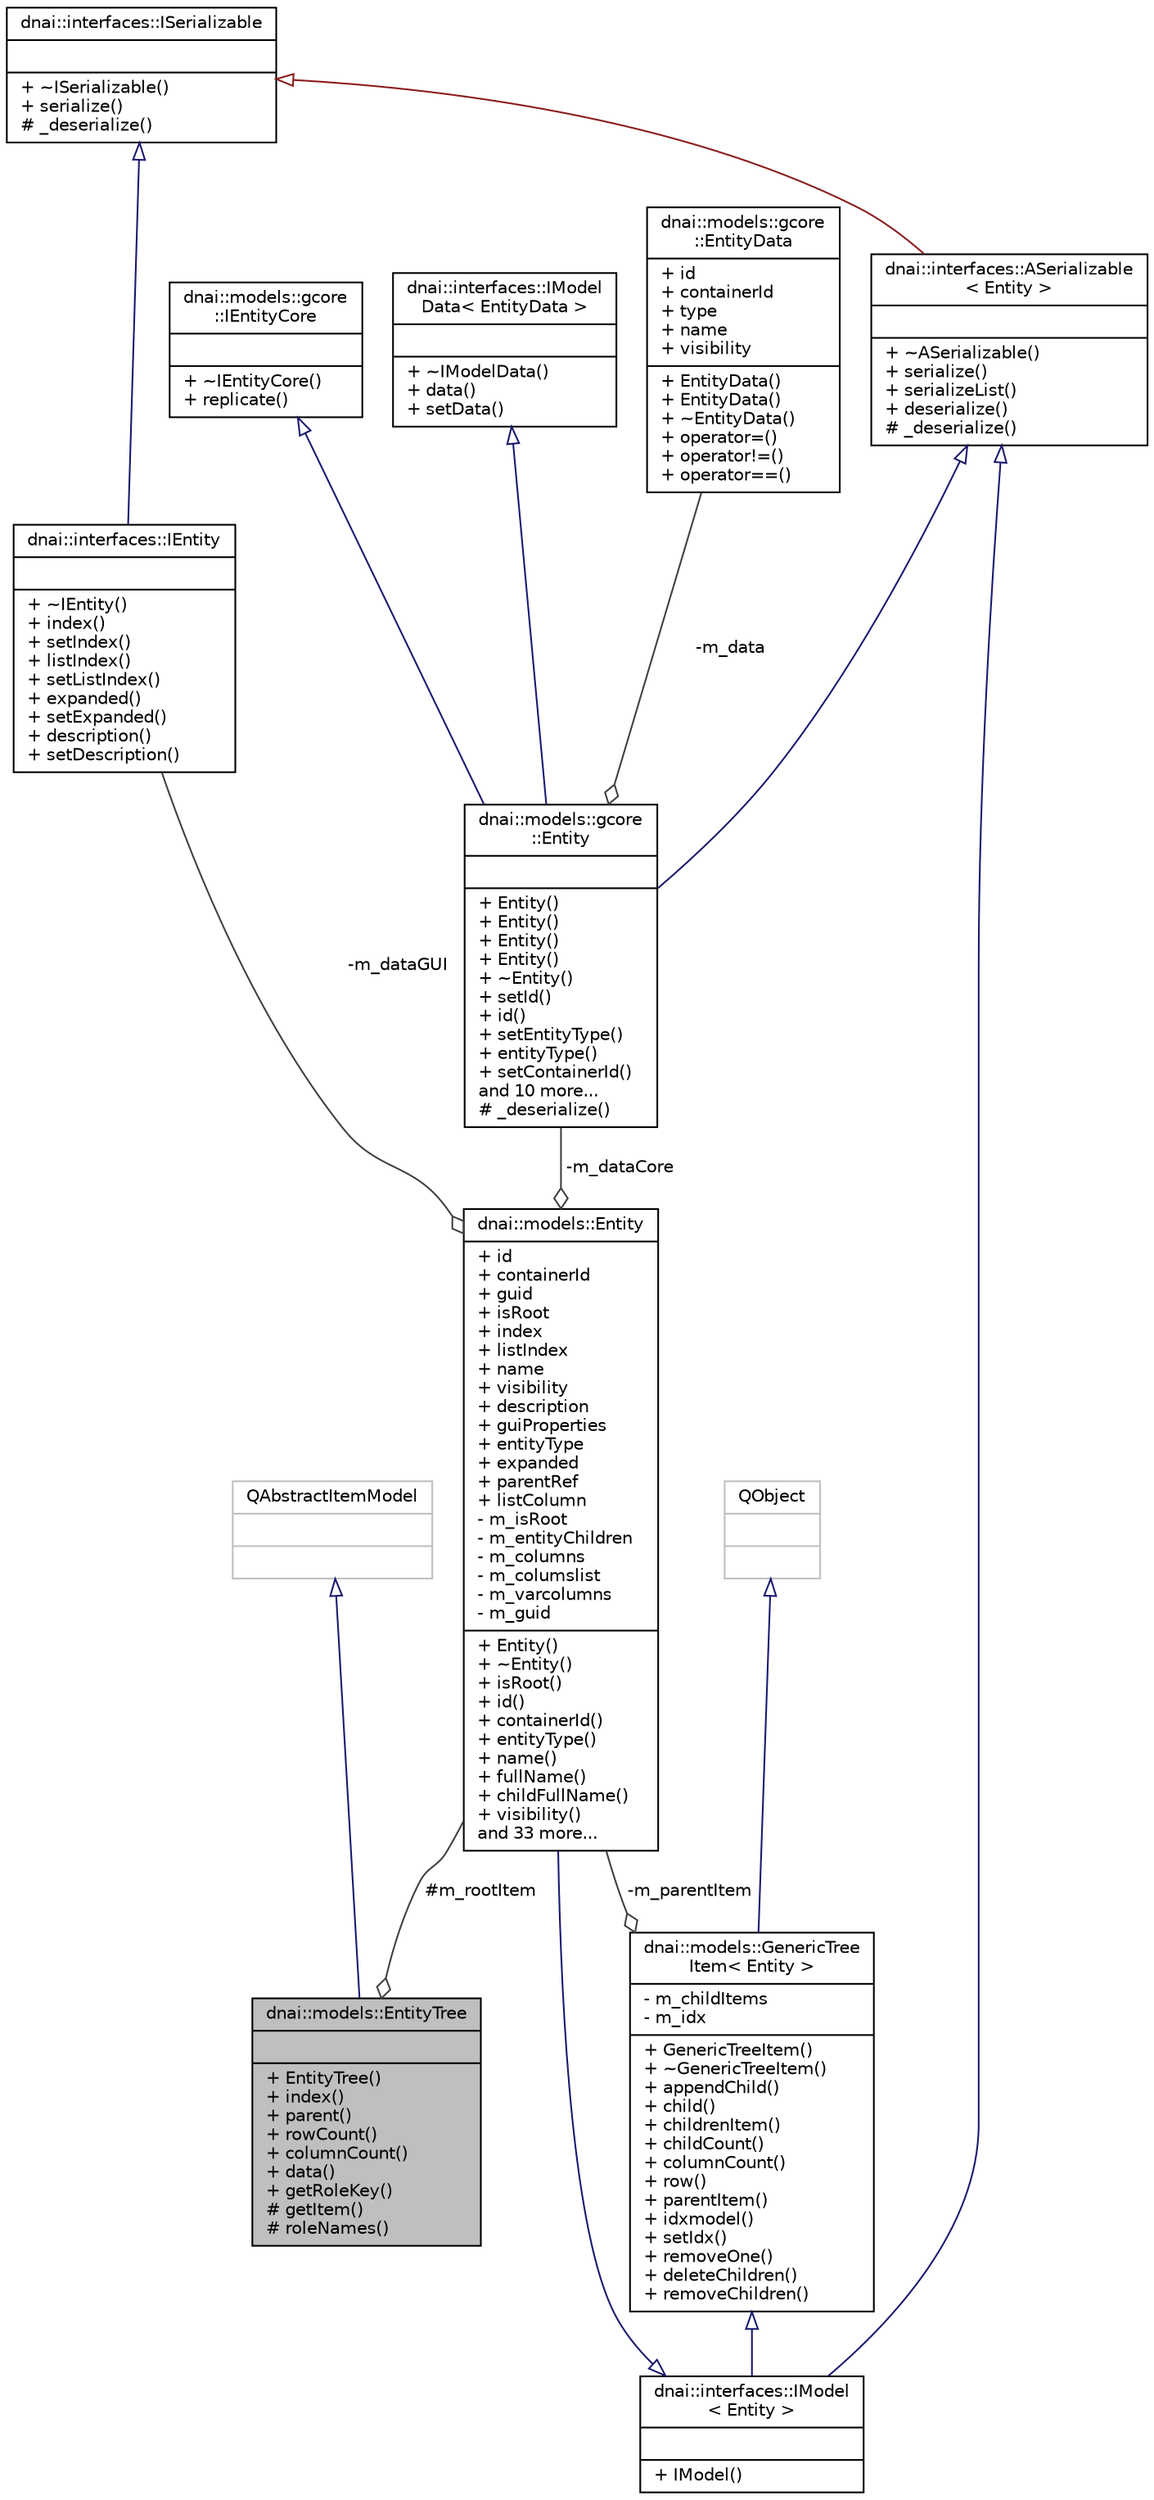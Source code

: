 digraph "dnai::models::EntityTree"
{
  edge [fontname="Helvetica",fontsize="10",labelfontname="Helvetica",labelfontsize="10"];
  node [fontname="Helvetica",fontsize="10",shape=record];
  Node1 [label="{dnai::models::EntityTree\n||+ EntityTree()\l+ index()\l+ parent()\l+ rowCount()\l+ columnCount()\l+ data()\l+ getRoleKey()\l# getItem()\l# roleNames()\l}",height=0.2,width=0.4,color="black", fillcolor="grey75", style="filled", fontcolor="black"];
  Node2 -> Node1 [dir="back",color="midnightblue",fontsize="10",style="solid",arrowtail="onormal",fontname="Helvetica"];
  Node2 [label="{QAbstractItemModel\n||}",height=0.2,width=0.4,color="grey75", fillcolor="white", style="filled"];
  Node3 -> Node1 [color="grey25",fontsize="10",style="solid",label=" #m_rootItem" ,arrowhead="odiamond",fontname="Helvetica"];
  Node3 [label="{dnai::models::Entity\n|+ id\l+ containerId\l+ guid\l+ isRoot\l+ index\l+ listIndex\l+ name\l+ visibility\l+ description\l+ guiProperties\l+ entityType\l+ expanded\l+ parentRef\l+ listColumn\l- m_isRoot\l- m_entityChildren\l- m_columns\l- m_columslist\l- m_varcolumns\l- m_guid\l|+ Entity()\l+ ~Entity()\l+ isRoot()\l+ id()\l+ containerId()\l+ entityType()\l+ name()\l+ fullName()\l+ childFullName()\l+ visibility()\land 33 more...\l}",height=0.2,width=0.4,color="black", fillcolor="white", style="filled",URL="$classdnai_1_1models_1_1_entity.html"];
  Node4 -> Node3 [dir="back",color="midnightblue",fontsize="10",style="solid",arrowtail="onormal",fontname="Helvetica"];
  Node4 [label="{dnai::interfaces::IModel\l\< Entity \>\n||+ IModel()\l}",height=0.2,width=0.4,color="black", fillcolor="white", style="filled",URL="$classdnai_1_1interfaces_1_1_i_model.html"];
  Node5 -> Node4 [dir="back",color="midnightblue",fontsize="10",style="solid",arrowtail="onormal",fontname="Helvetica"];
  Node5 [label="{dnai::models::GenericTree\lItem\< Entity \>\n|- m_childItems\l- m_idx\l|+ GenericTreeItem()\l+ ~GenericTreeItem()\l+ appendChild()\l+ child()\l+ childrenItem()\l+ childCount()\l+ columnCount()\l+ row()\l+ parentItem()\l+ idxmodel()\l+ setIdx()\l+ removeOne()\l+ deleteChildren()\l+ removeChildren()\l}",height=0.2,width=0.4,color="black", fillcolor="white", style="filled",URL="$classdnai_1_1models_1_1_generic_tree_item.html"];
  Node6 -> Node5 [dir="back",color="midnightblue",fontsize="10",style="solid",arrowtail="onormal",fontname="Helvetica"];
  Node6 [label="{QObject\n||}",height=0.2,width=0.4,color="grey75", fillcolor="white", style="filled"];
  Node3 -> Node5 [color="grey25",fontsize="10",style="solid",label=" -m_parentItem" ,arrowhead="odiamond",fontname="Helvetica"];
  Node7 -> Node4 [dir="back",color="midnightblue",fontsize="10",style="solid",arrowtail="onormal",fontname="Helvetica"];
  Node7 [label="{dnai::interfaces::ASerializable\l\< Entity \>\n||+ ~ASerializable()\l+ serialize()\l+ serializeList()\l+ deserialize()\l# _deserialize()\l}",height=0.2,width=0.4,color="black", fillcolor="white", style="filled",URL="$classdnai_1_1interfaces_1_1_a_serializable.html"];
  Node8 -> Node7 [dir="back",color="firebrick4",fontsize="10",style="solid",arrowtail="onormal",fontname="Helvetica"];
  Node8 [label="{dnai::interfaces::ISerializable\n||+ ~ISerializable()\l+ serialize()\l# _deserialize()\l}",height=0.2,width=0.4,color="black", fillcolor="white", style="filled",URL="$classdnai_1_1interfaces_1_1_i_serializable.html",tooltip="Allow inherited class to serialize and deserialize itself. "];
  Node9 -> Node3 [color="grey25",fontsize="10",style="solid",label=" -m_dataGUI" ,arrowhead="odiamond",fontname="Helvetica"];
  Node9 [label="{dnai::interfaces::IEntity\n||+ ~IEntity()\l+ index()\l+ setIndex()\l+ listIndex()\l+ setListIndex()\l+ expanded()\l+ setExpanded()\l+ description()\l+ setDescription()\l}",height=0.2,width=0.4,color="black", fillcolor="white", style="filled",URL="$classdnai_1_1interfaces_1_1_i_entity.html"];
  Node8 -> Node9 [dir="back",color="midnightblue",fontsize="10",style="solid",arrowtail="onormal",fontname="Helvetica"];
  Node10 -> Node3 [color="grey25",fontsize="10",style="solid",label=" -m_dataCore" ,arrowhead="odiamond",fontname="Helvetica"];
  Node10 [label="{dnai::models::gcore\l::Entity\n||+ Entity()\l+ Entity()\l+ Entity()\l+ Entity()\l+ ~Entity()\l+ setId()\l+ id()\l+ setEntityType()\l+ entityType()\l+ setContainerId()\land 10 more...\l# _deserialize()\l}",height=0.2,width=0.4,color="black", fillcolor="white", style="filled",URL="$classdnai_1_1models_1_1gcore_1_1_entity.html"];
  Node11 -> Node10 [dir="back",color="midnightblue",fontsize="10",style="solid",arrowtail="onormal",fontname="Helvetica"];
  Node11 [label="{dnai::models::gcore\l::IEntityCore\n||+ ~IEntityCore()\l+ replicate()\l}",height=0.2,width=0.4,color="black", fillcolor="white", style="filled",URL="$classdnai_1_1models_1_1gcore_1_1_i_entity_core.html"];
  Node12 -> Node10 [dir="back",color="midnightblue",fontsize="10",style="solid",arrowtail="onormal",fontname="Helvetica"];
  Node12 [label="{dnai::interfaces::IModel\lData\< EntityData \>\n||+ ~IModelData()\l+ data()\l+ setData()\l}",height=0.2,width=0.4,color="black", fillcolor="white", style="filled",URL="$classdnai_1_1interfaces_1_1_i_model_data.html"];
  Node7 -> Node10 [dir="back",color="midnightblue",fontsize="10",style="solid",arrowtail="onormal",fontname="Helvetica"];
  Node13 -> Node10 [color="grey25",fontsize="10",style="solid",label=" -m_data" ,arrowhead="odiamond",fontname="Helvetica"];
  Node13 [label="{dnai::models::gcore\l::EntityData\n|+ id\l+ containerId\l+ type\l+ name\l+ visibility\l|+ EntityData()\l+ EntityData()\l+ ~EntityData()\l+ operator=()\l+ operator!=()\l+ operator==()\l}",height=0.2,width=0.4,color="black", fillcolor="white", style="filled",URL="$structdnai_1_1models_1_1gcore_1_1_entity_data.html"];
}
